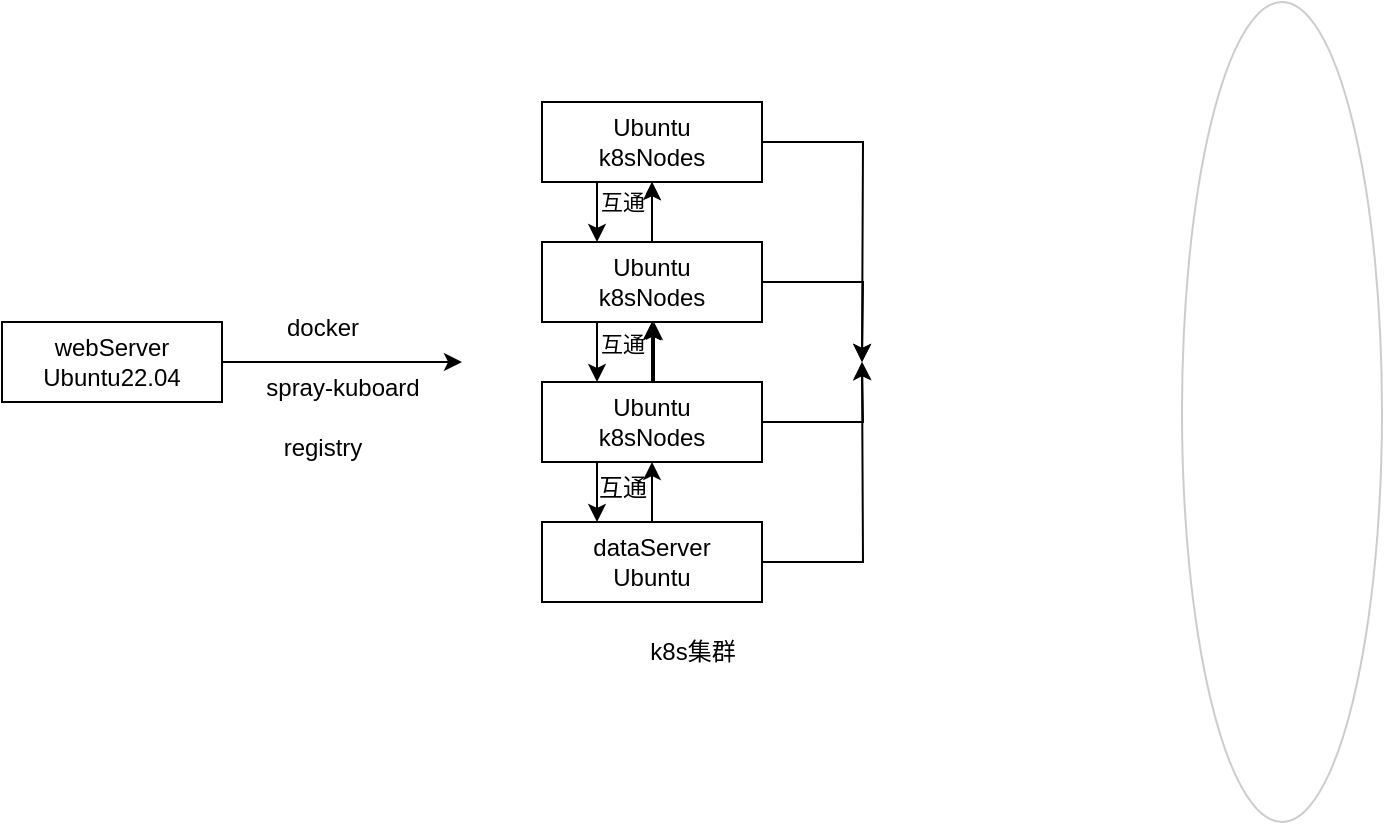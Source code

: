 <mxfile version="22.0.8" type="github">
  <diagram name="第 1 页" id="i8u_OBD3O_TQcKY7orfp">
    <mxGraphModel dx="1621" dy="432" grid="1" gridSize="10" guides="1" tooltips="1" connect="1" arrows="1" fold="1" page="1" pageScale="1" pageWidth="827" pageHeight="1169" math="0" shadow="0">
      <root>
        <mxCell id="0" />
        <mxCell id="1" parent="0" />
        <mxCell id="NINAPxGtuBQYfsfIf3ee-16" style="edgeStyle=orthogonalEdgeStyle;rounded=0;orthogonalLoop=1;jettySize=auto;html=1;entryX=0;entryY=0.5;entryDx=0;entryDy=0;" edge="1" parent="1" source="NINAPxGtuBQYfsfIf3ee-2">
          <mxGeometry relative="1" as="geometry">
            <mxPoint x="240" y="400" as="targetPoint" />
          </mxGeometry>
        </mxCell>
        <mxCell id="NINAPxGtuBQYfsfIf3ee-23" style="edgeStyle=orthogonalEdgeStyle;rounded=0;orthogonalLoop=1;jettySize=auto;html=1;exitX=0.25;exitY=1;exitDx=0;exitDy=0;entryX=0.25;entryY=0;entryDx=0;entryDy=0;" edge="1" parent="1" source="NINAPxGtuBQYfsfIf3ee-2" target="NINAPxGtuBQYfsfIf3ee-8">
          <mxGeometry relative="1" as="geometry" />
        </mxCell>
        <mxCell id="NINAPxGtuBQYfsfIf3ee-2" value="Ubuntu&lt;br&gt;k8sNodes" style="rounded=0;whiteSpace=wrap;html=1;" vertex="1" parent="1">
          <mxGeometry x="80" y="270" width="110" height="40" as="geometry" />
        </mxCell>
        <mxCell id="NINAPxGtuBQYfsfIf3ee-15" style="edgeStyle=orthogonalEdgeStyle;rounded=0;orthogonalLoop=1;jettySize=auto;html=1;entryX=0;entryY=0.5;entryDx=0;entryDy=0;" edge="1" parent="1" source="NINAPxGtuBQYfsfIf3ee-6">
          <mxGeometry relative="1" as="geometry">
            <mxPoint x="240" y="400" as="targetPoint" />
          </mxGeometry>
        </mxCell>
        <mxCell id="NINAPxGtuBQYfsfIf3ee-26" style="edgeStyle=orthogonalEdgeStyle;rounded=0;orthogonalLoop=1;jettySize=auto;html=1;exitX=0.5;exitY=0;exitDx=0;exitDy=0;entryX=0.5;entryY=1;entryDx=0;entryDy=0;" edge="1" parent="1" source="NINAPxGtuBQYfsfIf3ee-6" target="NINAPxGtuBQYfsfIf3ee-7">
          <mxGeometry relative="1" as="geometry" />
        </mxCell>
        <mxCell id="NINAPxGtuBQYfsfIf3ee-6" value="dataServer&lt;br&gt;Ubuntu" style="rounded=0;whiteSpace=wrap;html=1;" vertex="1" parent="1">
          <mxGeometry x="80" y="480" width="110" height="40" as="geometry" />
        </mxCell>
        <mxCell id="NINAPxGtuBQYfsfIf3ee-11" value="" style="edgeStyle=orthogonalEdgeStyle;rounded=0;orthogonalLoop=1;jettySize=auto;html=1;" edge="1" parent="1">
          <mxGeometry relative="1" as="geometry">
            <mxPoint x="136" y="410" as="sourcePoint" />
            <mxPoint x="136" y="380" as="targetPoint" />
          </mxGeometry>
        </mxCell>
        <mxCell id="NINAPxGtuBQYfsfIf3ee-20" value="互通" style="edgeLabel;html=1;align=center;verticalAlign=middle;resizable=0;points=[];" vertex="1" connectable="0" parent="NINAPxGtuBQYfsfIf3ee-11">
          <mxGeometry x="0.293" y="-3" relative="1" as="geometry">
            <mxPoint x="-19" as="offset" />
          </mxGeometry>
        </mxCell>
        <mxCell id="NINAPxGtuBQYfsfIf3ee-14" style="edgeStyle=orthogonalEdgeStyle;rounded=0;orthogonalLoop=1;jettySize=auto;html=1;entryX=0;entryY=0.5;entryDx=0;entryDy=0;" edge="1" parent="1" source="NINAPxGtuBQYfsfIf3ee-7">
          <mxGeometry relative="1" as="geometry">
            <mxPoint x="240" y="400" as="targetPoint" />
          </mxGeometry>
        </mxCell>
        <mxCell id="NINAPxGtuBQYfsfIf3ee-24" style="edgeStyle=orthogonalEdgeStyle;rounded=0;orthogonalLoop=1;jettySize=auto;html=1;exitX=0.25;exitY=1;exitDx=0;exitDy=0;entryX=0.25;entryY=0;entryDx=0;entryDy=0;" edge="1" parent="1" source="NINAPxGtuBQYfsfIf3ee-7" target="NINAPxGtuBQYfsfIf3ee-6">
          <mxGeometry relative="1" as="geometry" />
        </mxCell>
        <mxCell id="NINAPxGtuBQYfsfIf3ee-27" value="" style="edgeStyle=orthogonalEdgeStyle;rounded=0;orthogonalLoop=1;jettySize=auto;html=1;" edge="1" parent="1" source="NINAPxGtuBQYfsfIf3ee-7" target="NINAPxGtuBQYfsfIf3ee-8">
          <mxGeometry relative="1" as="geometry" />
        </mxCell>
        <mxCell id="NINAPxGtuBQYfsfIf3ee-28" value="" style="edgeStyle=orthogonalEdgeStyle;rounded=0;orthogonalLoop=1;jettySize=auto;html=1;" edge="1" parent="1" source="NINAPxGtuBQYfsfIf3ee-7" target="NINAPxGtuBQYfsfIf3ee-8">
          <mxGeometry relative="1" as="geometry" />
        </mxCell>
        <mxCell id="NINAPxGtuBQYfsfIf3ee-7" value="Ubuntu&lt;br&gt;k8sNodes" style="rounded=0;whiteSpace=wrap;html=1;" vertex="1" parent="1">
          <mxGeometry x="80" y="410" width="110" height="40" as="geometry" />
        </mxCell>
        <mxCell id="NINAPxGtuBQYfsfIf3ee-13" value="" style="edgeStyle=orthogonalEdgeStyle;rounded=0;orthogonalLoop=1;jettySize=auto;html=1;" edge="1" parent="1" source="NINAPxGtuBQYfsfIf3ee-8">
          <mxGeometry relative="1" as="geometry">
            <mxPoint x="240" y="400" as="targetPoint" />
          </mxGeometry>
        </mxCell>
        <mxCell id="NINAPxGtuBQYfsfIf3ee-18" value="" style="edgeStyle=orthogonalEdgeStyle;rounded=0;orthogonalLoop=1;jettySize=auto;html=1;" edge="1" parent="1" source="NINAPxGtuBQYfsfIf3ee-8" target="NINAPxGtuBQYfsfIf3ee-2">
          <mxGeometry relative="1" as="geometry" />
        </mxCell>
        <mxCell id="NINAPxGtuBQYfsfIf3ee-19" value="互通&lt;br&gt;" style="edgeLabel;html=1;align=center;verticalAlign=middle;resizable=0;points=[];" vertex="1" connectable="0" parent="NINAPxGtuBQYfsfIf3ee-18">
          <mxGeometry x="0.253" y="-2" relative="1" as="geometry">
            <mxPoint x="-17" y="-9" as="offset" />
          </mxGeometry>
        </mxCell>
        <mxCell id="NINAPxGtuBQYfsfIf3ee-21" style="edgeStyle=orthogonalEdgeStyle;rounded=0;orthogonalLoop=1;jettySize=auto;html=1;exitX=0.25;exitY=1;exitDx=0;exitDy=0;entryX=0.25;entryY=0;entryDx=0;entryDy=0;" edge="1" parent="1" source="NINAPxGtuBQYfsfIf3ee-8" target="NINAPxGtuBQYfsfIf3ee-7">
          <mxGeometry relative="1" as="geometry" />
        </mxCell>
        <mxCell id="NINAPxGtuBQYfsfIf3ee-31" value="" style="edgeStyle=orthogonalEdgeStyle;rounded=0;orthogonalLoop=1;jettySize=auto;html=1;" edge="1" parent="1" source="NINAPxGtuBQYfsfIf3ee-8" target="NINAPxGtuBQYfsfIf3ee-2">
          <mxGeometry relative="1" as="geometry" />
        </mxCell>
        <mxCell id="NINAPxGtuBQYfsfIf3ee-8" value="Ubuntu&lt;br&gt;k8sNodes" style="rounded=0;whiteSpace=wrap;html=1;" vertex="1" parent="1">
          <mxGeometry x="80" y="340" width="110" height="40" as="geometry" />
        </mxCell>
        <mxCell id="NINAPxGtuBQYfsfIf3ee-32" value="互通" style="text;html=1;align=center;verticalAlign=middle;resizable=0;points=[];autosize=1;strokeColor=none;fillColor=none;" vertex="1" parent="1">
          <mxGeometry x="95" y="448" width="50" height="30" as="geometry" />
        </mxCell>
        <mxCell id="NINAPxGtuBQYfsfIf3ee-45" style="edgeStyle=orthogonalEdgeStyle;rounded=0;orthogonalLoop=1;jettySize=auto;html=1;" edge="1" parent="1" source="NINAPxGtuBQYfsfIf3ee-33">
          <mxGeometry relative="1" as="geometry">
            <mxPoint x="40" y="400" as="targetPoint" />
          </mxGeometry>
        </mxCell>
        <mxCell id="NINAPxGtuBQYfsfIf3ee-33" value="webServer&lt;br&gt;Ubuntu22.04" style="rounded=0;whiteSpace=wrap;html=1;" vertex="1" parent="1">
          <mxGeometry x="-190" y="380" width="110" height="40" as="geometry" />
        </mxCell>
        <mxCell id="NINAPxGtuBQYfsfIf3ee-35" value="docker" style="text;html=1;align=center;verticalAlign=middle;resizable=0;points=[];autosize=1;strokeColor=none;fillColor=none;" vertex="1" parent="1">
          <mxGeometry x="-60" y="368" width="60" height="30" as="geometry" />
        </mxCell>
        <mxCell id="NINAPxGtuBQYfsfIf3ee-36" value="spray-kuboard" style="text;html=1;align=center;verticalAlign=middle;resizable=0;points=[];autosize=1;strokeColor=none;fillColor=none;" vertex="1" parent="1">
          <mxGeometry x="-70" y="398" width="100" height="30" as="geometry" />
        </mxCell>
        <mxCell id="NINAPxGtuBQYfsfIf3ee-37" value="registry" style="text;html=1;align=center;verticalAlign=middle;resizable=0;points=[];autosize=1;strokeColor=none;fillColor=none;" vertex="1" parent="1">
          <mxGeometry x="-60" y="428" width="60" height="30" as="geometry" />
        </mxCell>
        <mxCell id="NINAPxGtuBQYfsfIf3ee-38" value="" style="ellipse;whiteSpace=wrap;html=1;shadow=0;opacity=20;labelBorderColor=default;fontColor=#000000;" vertex="1" parent="1">
          <mxGeometry x="400" y="220" width="100" height="410" as="geometry" />
        </mxCell>
        <mxCell id="NINAPxGtuBQYfsfIf3ee-46" value="k8s集群" style="text;html=1;align=center;verticalAlign=middle;resizable=0;points=[];autosize=1;strokeColor=none;fillColor=none;" vertex="1" parent="1">
          <mxGeometry x="120" y="530" width="70" height="30" as="geometry" />
        </mxCell>
      </root>
    </mxGraphModel>
  </diagram>
</mxfile>
